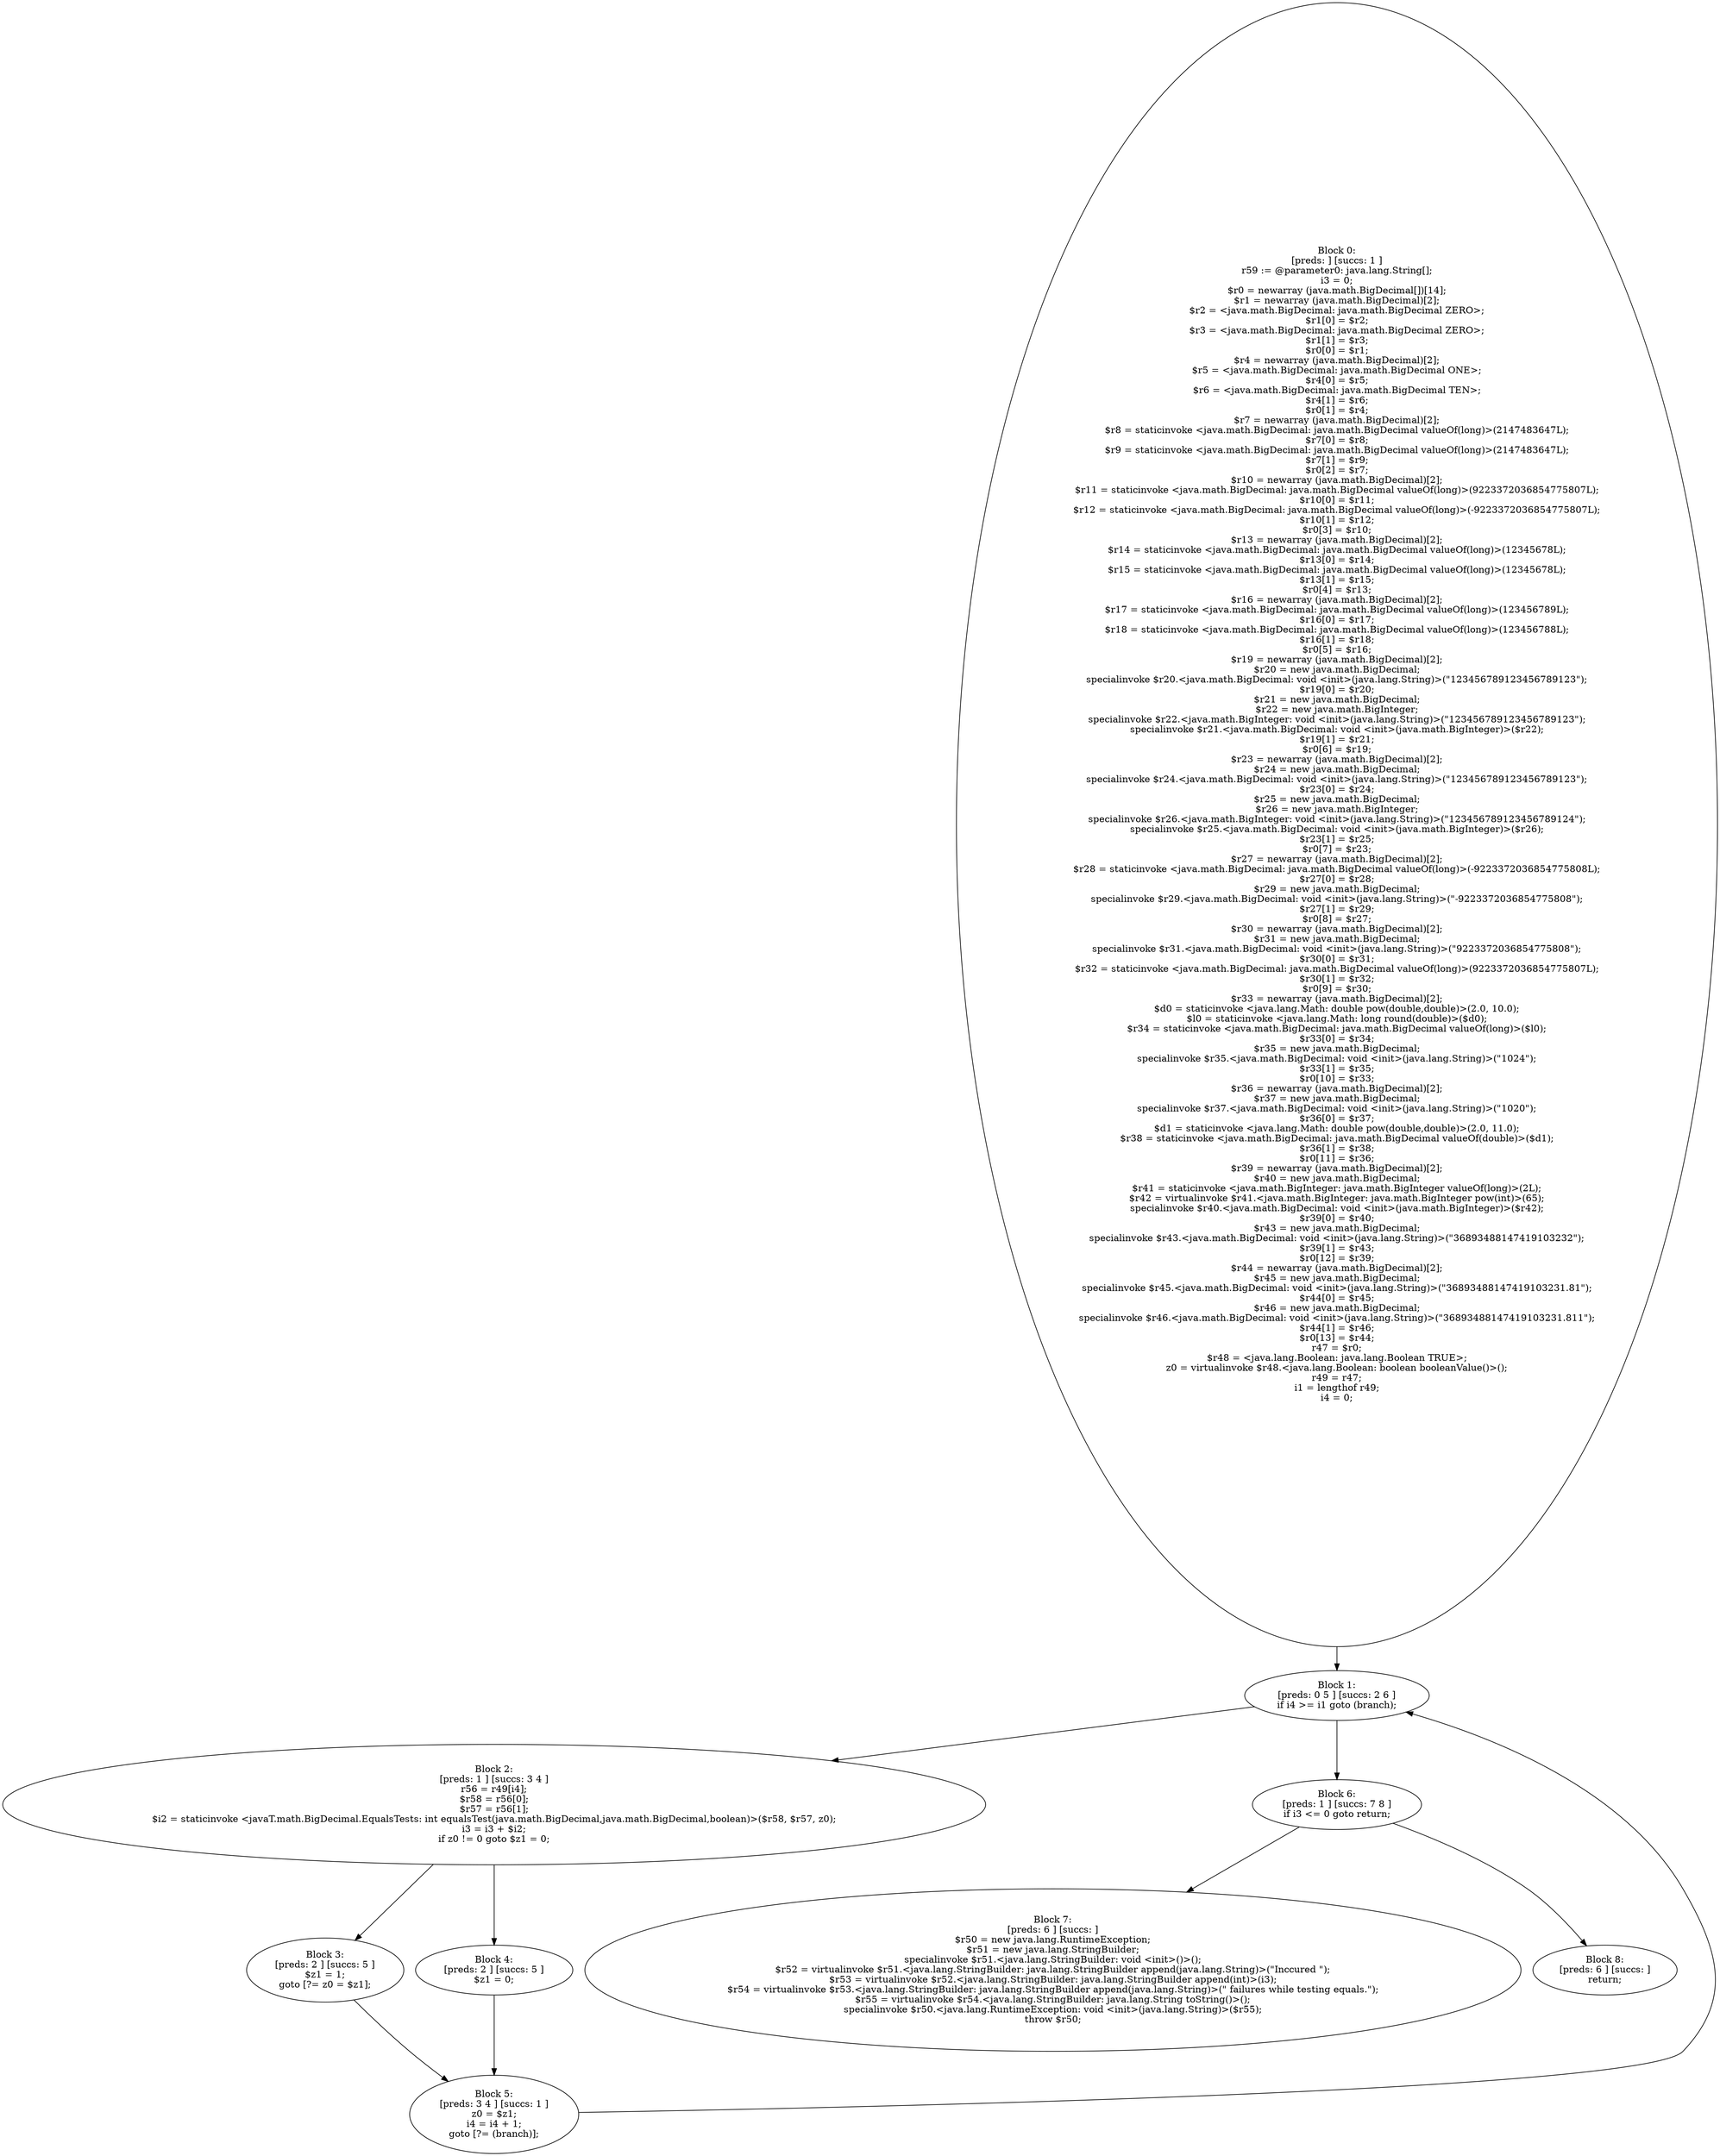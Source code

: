 digraph "unitGraph" {
    "Block 0:
[preds: ] [succs: 1 ]
r59 := @parameter0: java.lang.String[];
i3 = 0;
$r0 = newarray (java.math.BigDecimal[])[14];
$r1 = newarray (java.math.BigDecimal)[2];
$r2 = <java.math.BigDecimal: java.math.BigDecimal ZERO>;
$r1[0] = $r2;
$r3 = <java.math.BigDecimal: java.math.BigDecimal ZERO>;
$r1[1] = $r3;
$r0[0] = $r1;
$r4 = newarray (java.math.BigDecimal)[2];
$r5 = <java.math.BigDecimal: java.math.BigDecimal ONE>;
$r4[0] = $r5;
$r6 = <java.math.BigDecimal: java.math.BigDecimal TEN>;
$r4[1] = $r6;
$r0[1] = $r4;
$r7 = newarray (java.math.BigDecimal)[2];
$r8 = staticinvoke <java.math.BigDecimal: java.math.BigDecimal valueOf(long)>(2147483647L);
$r7[0] = $r8;
$r9 = staticinvoke <java.math.BigDecimal: java.math.BigDecimal valueOf(long)>(2147483647L);
$r7[1] = $r9;
$r0[2] = $r7;
$r10 = newarray (java.math.BigDecimal)[2];
$r11 = staticinvoke <java.math.BigDecimal: java.math.BigDecimal valueOf(long)>(9223372036854775807L);
$r10[0] = $r11;
$r12 = staticinvoke <java.math.BigDecimal: java.math.BigDecimal valueOf(long)>(-9223372036854775807L);
$r10[1] = $r12;
$r0[3] = $r10;
$r13 = newarray (java.math.BigDecimal)[2];
$r14 = staticinvoke <java.math.BigDecimal: java.math.BigDecimal valueOf(long)>(12345678L);
$r13[0] = $r14;
$r15 = staticinvoke <java.math.BigDecimal: java.math.BigDecimal valueOf(long)>(12345678L);
$r13[1] = $r15;
$r0[4] = $r13;
$r16 = newarray (java.math.BigDecimal)[2];
$r17 = staticinvoke <java.math.BigDecimal: java.math.BigDecimal valueOf(long)>(123456789L);
$r16[0] = $r17;
$r18 = staticinvoke <java.math.BigDecimal: java.math.BigDecimal valueOf(long)>(123456788L);
$r16[1] = $r18;
$r0[5] = $r16;
$r19 = newarray (java.math.BigDecimal)[2];
$r20 = new java.math.BigDecimal;
specialinvoke $r20.<java.math.BigDecimal: void <init>(java.lang.String)>(\"123456789123456789123\");
$r19[0] = $r20;
$r21 = new java.math.BigDecimal;
$r22 = new java.math.BigInteger;
specialinvoke $r22.<java.math.BigInteger: void <init>(java.lang.String)>(\"123456789123456789123\");
specialinvoke $r21.<java.math.BigDecimal: void <init>(java.math.BigInteger)>($r22);
$r19[1] = $r21;
$r0[6] = $r19;
$r23 = newarray (java.math.BigDecimal)[2];
$r24 = new java.math.BigDecimal;
specialinvoke $r24.<java.math.BigDecimal: void <init>(java.lang.String)>(\"123456789123456789123\");
$r23[0] = $r24;
$r25 = new java.math.BigDecimal;
$r26 = new java.math.BigInteger;
specialinvoke $r26.<java.math.BigInteger: void <init>(java.lang.String)>(\"123456789123456789124\");
specialinvoke $r25.<java.math.BigDecimal: void <init>(java.math.BigInteger)>($r26);
$r23[1] = $r25;
$r0[7] = $r23;
$r27 = newarray (java.math.BigDecimal)[2];
$r28 = staticinvoke <java.math.BigDecimal: java.math.BigDecimal valueOf(long)>(-9223372036854775808L);
$r27[0] = $r28;
$r29 = new java.math.BigDecimal;
specialinvoke $r29.<java.math.BigDecimal: void <init>(java.lang.String)>(\"-9223372036854775808\");
$r27[1] = $r29;
$r0[8] = $r27;
$r30 = newarray (java.math.BigDecimal)[2];
$r31 = new java.math.BigDecimal;
specialinvoke $r31.<java.math.BigDecimal: void <init>(java.lang.String)>(\"9223372036854775808\");
$r30[0] = $r31;
$r32 = staticinvoke <java.math.BigDecimal: java.math.BigDecimal valueOf(long)>(9223372036854775807L);
$r30[1] = $r32;
$r0[9] = $r30;
$r33 = newarray (java.math.BigDecimal)[2];
$d0 = staticinvoke <java.lang.Math: double pow(double,double)>(2.0, 10.0);
$l0 = staticinvoke <java.lang.Math: long round(double)>($d0);
$r34 = staticinvoke <java.math.BigDecimal: java.math.BigDecimal valueOf(long)>($l0);
$r33[0] = $r34;
$r35 = new java.math.BigDecimal;
specialinvoke $r35.<java.math.BigDecimal: void <init>(java.lang.String)>(\"1024\");
$r33[1] = $r35;
$r0[10] = $r33;
$r36 = newarray (java.math.BigDecimal)[2];
$r37 = new java.math.BigDecimal;
specialinvoke $r37.<java.math.BigDecimal: void <init>(java.lang.String)>(\"1020\");
$r36[0] = $r37;
$d1 = staticinvoke <java.lang.Math: double pow(double,double)>(2.0, 11.0);
$r38 = staticinvoke <java.math.BigDecimal: java.math.BigDecimal valueOf(double)>($d1);
$r36[1] = $r38;
$r0[11] = $r36;
$r39 = newarray (java.math.BigDecimal)[2];
$r40 = new java.math.BigDecimal;
$r41 = staticinvoke <java.math.BigInteger: java.math.BigInteger valueOf(long)>(2L);
$r42 = virtualinvoke $r41.<java.math.BigInteger: java.math.BigInteger pow(int)>(65);
specialinvoke $r40.<java.math.BigDecimal: void <init>(java.math.BigInteger)>($r42);
$r39[0] = $r40;
$r43 = new java.math.BigDecimal;
specialinvoke $r43.<java.math.BigDecimal: void <init>(java.lang.String)>(\"36893488147419103232\");
$r39[1] = $r43;
$r0[12] = $r39;
$r44 = newarray (java.math.BigDecimal)[2];
$r45 = new java.math.BigDecimal;
specialinvoke $r45.<java.math.BigDecimal: void <init>(java.lang.String)>(\"36893488147419103231.81\");
$r44[0] = $r45;
$r46 = new java.math.BigDecimal;
specialinvoke $r46.<java.math.BigDecimal: void <init>(java.lang.String)>(\"36893488147419103231.811\");
$r44[1] = $r46;
$r0[13] = $r44;
r47 = $r0;
$r48 = <java.lang.Boolean: java.lang.Boolean TRUE>;
z0 = virtualinvoke $r48.<java.lang.Boolean: boolean booleanValue()>();
r49 = r47;
i1 = lengthof r49;
i4 = 0;
"
    "Block 1:
[preds: 0 5 ] [succs: 2 6 ]
if i4 >= i1 goto (branch);
"
    "Block 2:
[preds: 1 ] [succs: 3 4 ]
r56 = r49[i4];
$r58 = r56[0];
$r57 = r56[1];
$i2 = staticinvoke <javaT.math.BigDecimal.EqualsTests: int equalsTest(java.math.BigDecimal,java.math.BigDecimal,boolean)>($r58, $r57, z0);
i3 = i3 + $i2;
if z0 != 0 goto $z1 = 0;
"
    "Block 3:
[preds: 2 ] [succs: 5 ]
$z1 = 1;
goto [?= z0 = $z1];
"
    "Block 4:
[preds: 2 ] [succs: 5 ]
$z1 = 0;
"
    "Block 5:
[preds: 3 4 ] [succs: 1 ]
z0 = $z1;
i4 = i4 + 1;
goto [?= (branch)];
"
    "Block 6:
[preds: 1 ] [succs: 7 8 ]
if i3 <= 0 goto return;
"
    "Block 7:
[preds: 6 ] [succs: ]
$r50 = new java.lang.RuntimeException;
$r51 = new java.lang.StringBuilder;
specialinvoke $r51.<java.lang.StringBuilder: void <init>()>();
$r52 = virtualinvoke $r51.<java.lang.StringBuilder: java.lang.StringBuilder append(java.lang.String)>(\"Inccured \");
$r53 = virtualinvoke $r52.<java.lang.StringBuilder: java.lang.StringBuilder append(int)>(i3);
$r54 = virtualinvoke $r53.<java.lang.StringBuilder: java.lang.StringBuilder append(java.lang.String)>(\" failures while testing equals.\");
$r55 = virtualinvoke $r54.<java.lang.StringBuilder: java.lang.String toString()>();
specialinvoke $r50.<java.lang.RuntimeException: void <init>(java.lang.String)>($r55);
throw $r50;
"
    "Block 8:
[preds: 6 ] [succs: ]
return;
"
    "Block 0:
[preds: ] [succs: 1 ]
r59 := @parameter0: java.lang.String[];
i3 = 0;
$r0 = newarray (java.math.BigDecimal[])[14];
$r1 = newarray (java.math.BigDecimal)[2];
$r2 = <java.math.BigDecimal: java.math.BigDecimal ZERO>;
$r1[0] = $r2;
$r3 = <java.math.BigDecimal: java.math.BigDecimal ZERO>;
$r1[1] = $r3;
$r0[0] = $r1;
$r4 = newarray (java.math.BigDecimal)[2];
$r5 = <java.math.BigDecimal: java.math.BigDecimal ONE>;
$r4[0] = $r5;
$r6 = <java.math.BigDecimal: java.math.BigDecimal TEN>;
$r4[1] = $r6;
$r0[1] = $r4;
$r7 = newarray (java.math.BigDecimal)[2];
$r8 = staticinvoke <java.math.BigDecimal: java.math.BigDecimal valueOf(long)>(2147483647L);
$r7[0] = $r8;
$r9 = staticinvoke <java.math.BigDecimal: java.math.BigDecimal valueOf(long)>(2147483647L);
$r7[1] = $r9;
$r0[2] = $r7;
$r10 = newarray (java.math.BigDecimal)[2];
$r11 = staticinvoke <java.math.BigDecimal: java.math.BigDecimal valueOf(long)>(9223372036854775807L);
$r10[0] = $r11;
$r12 = staticinvoke <java.math.BigDecimal: java.math.BigDecimal valueOf(long)>(-9223372036854775807L);
$r10[1] = $r12;
$r0[3] = $r10;
$r13 = newarray (java.math.BigDecimal)[2];
$r14 = staticinvoke <java.math.BigDecimal: java.math.BigDecimal valueOf(long)>(12345678L);
$r13[0] = $r14;
$r15 = staticinvoke <java.math.BigDecimal: java.math.BigDecimal valueOf(long)>(12345678L);
$r13[1] = $r15;
$r0[4] = $r13;
$r16 = newarray (java.math.BigDecimal)[2];
$r17 = staticinvoke <java.math.BigDecimal: java.math.BigDecimal valueOf(long)>(123456789L);
$r16[0] = $r17;
$r18 = staticinvoke <java.math.BigDecimal: java.math.BigDecimal valueOf(long)>(123456788L);
$r16[1] = $r18;
$r0[5] = $r16;
$r19 = newarray (java.math.BigDecimal)[2];
$r20 = new java.math.BigDecimal;
specialinvoke $r20.<java.math.BigDecimal: void <init>(java.lang.String)>(\"123456789123456789123\");
$r19[0] = $r20;
$r21 = new java.math.BigDecimal;
$r22 = new java.math.BigInteger;
specialinvoke $r22.<java.math.BigInteger: void <init>(java.lang.String)>(\"123456789123456789123\");
specialinvoke $r21.<java.math.BigDecimal: void <init>(java.math.BigInteger)>($r22);
$r19[1] = $r21;
$r0[6] = $r19;
$r23 = newarray (java.math.BigDecimal)[2];
$r24 = new java.math.BigDecimal;
specialinvoke $r24.<java.math.BigDecimal: void <init>(java.lang.String)>(\"123456789123456789123\");
$r23[0] = $r24;
$r25 = new java.math.BigDecimal;
$r26 = new java.math.BigInteger;
specialinvoke $r26.<java.math.BigInteger: void <init>(java.lang.String)>(\"123456789123456789124\");
specialinvoke $r25.<java.math.BigDecimal: void <init>(java.math.BigInteger)>($r26);
$r23[1] = $r25;
$r0[7] = $r23;
$r27 = newarray (java.math.BigDecimal)[2];
$r28 = staticinvoke <java.math.BigDecimal: java.math.BigDecimal valueOf(long)>(-9223372036854775808L);
$r27[0] = $r28;
$r29 = new java.math.BigDecimal;
specialinvoke $r29.<java.math.BigDecimal: void <init>(java.lang.String)>(\"-9223372036854775808\");
$r27[1] = $r29;
$r0[8] = $r27;
$r30 = newarray (java.math.BigDecimal)[2];
$r31 = new java.math.BigDecimal;
specialinvoke $r31.<java.math.BigDecimal: void <init>(java.lang.String)>(\"9223372036854775808\");
$r30[0] = $r31;
$r32 = staticinvoke <java.math.BigDecimal: java.math.BigDecimal valueOf(long)>(9223372036854775807L);
$r30[1] = $r32;
$r0[9] = $r30;
$r33 = newarray (java.math.BigDecimal)[2];
$d0 = staticinvoke <java.lang.Math: double pow(double,double)>(2.0, 10.0);
$l0 = staticinvoke <java.lang.Math: long round(double)>($d0);
$r34 = staticinvoke <java.math.BigDecimal: java.math.BigDecimal valueOf(long)>($l0);
$r33[0] = $r34;
$r35 = new java.math.BigDecimal;
specialinvoke $r35.<java.math.BigDecimal: void <init>(java.lang.String)>(\"1024\");
$r33[1] = $r35;
$r0[10] = $r33;
$r36 = newarray (java.math.BigDecimal)[2];
$r37 = new java.math.BigDecimal;
specialinvoke $r37.<java.math.BigDecimal: void <init>(java.lang.String)>(\"1020\");
$r36[0] = $r37;
$d1 = staticinvoke <java.lang.Math: double pow(double,double)>(2.0, 11.0);
$r38 = staticinvoke <java.math.BigDecimal: java.math.BigDecimal valueOf(double)>($d1);
$r36[1] = $r38;
$r0[11] = $r36;
$r39 = newarray (java.math.BigDecimal)[2];
$r40 = new java.math.BigDecimal;
$r41 = staticinvoke <java.math.BigInteger: java.math.BigInteger valueOf(long)>(2L);
$r42 = virtualinvoke $r41.<java.math.BigInteger: java.math.BigInteger pow(int)>(65);
specialinvoke $r40.<java.math.BigDecimal: void <init>(java.math.BigInteger)>($r42);
$r39[0] = $r40;
$r43 = new java.math.BigDecimal;
specialinvoke $r43.<java.math.BigDecimal: void <init>(java.lang.String)>(\"36893488147419103232\");
$r39[1] = $r43;
$r0[12] = $r39;
$r44 = newarray (java.math.BigDecimal)[2];
$r45 = new java.math.BigDecimal;
specialinvoke $r45.<java.math.BigDecimal: void <init>(java.lang.String)>(\"36893488147419103231.81\");
$r44[0] = $r45;
$r46 = new java.math.BigDecimal;
specialinvoke $r46.<java.math.BigDecimal: void <init>(java.lang.String)>(\"36893488147419103231.811\");
$r44[1] = $r46;
$r0[13] = $r44;
r47 = $r0;
$r48 = <java.lang.Boolean: java.lang.Boolean TRUE>;
z0 = virtualinvoke $r48.<java.lang.Boolean: boolean booleanValue()>();
r49 = r47;
i1 = lengthof r49;
i4 = 0;
"->"Block 1:
[preds: 0 5 ] [succs: 2 6 ]
if i4 >= i1 goto (branch);
";
    "Block 1:
[preds: 0 5 ] [succs: 2 6 ]
if i4 >= i1 goto (branch);
"->"Block 2:
[preds: 1 ] [succs: 3 4 ]
r56 = r49[i4];
$r58 = r56[0];
$r57 = r56[1];
$i2 = staticinvoke <javaT.math.BigDecimal.EqualsTests: int equalsTest(java.math.BigDecimal,java.math.BigDecimal,boolean)>($r58, $r57, z0);
i3 = i3 + $i2;
if z0 != 0 goto $z1 = 0;
";
    "Block 1:
[preds: 0 5 ] [succs: 2 6 ]
if i4 >= i1 goto (branch);
"->"Block 6:
[preds: 1 ] [succs: 7 8 ]
if i3 <= 0 goto return;
";
    "Block 2:
[preds: 1 ] [succs: 3 4 ]
r56 = r49[i4];
$r58 = r56[0];
$r57 = r56[1];
$i2 = staticinvoke <javaT.math.BigDecimal.EqualsTests: int equalsTest(java.math.BigDecimal,java.math.BigDecimal,boolean)>($r58, $r57, z0);
i3 = i3 + $i2;
if z0 != 0 goto $z1 = 0;
"->"Block 3:
[preds: 2 ] [succs: 5 ]
$z1 = 1;
goto [?= z0 = $z1];
";
    "Block 2:
[preds: 1 ] [succs: 3 4 ]
r56 = r49[i4];
$r58 = r56[0];
$r57 = r56[1];
$i2 = staticinvoke <javaT.math.BigDecimal.EqualsTests: int equalsTest(java.math.BigDecimal,java.math.BigDecimal,boolean)>($r58, $r57, z0);
i3 = i3 + $i2;
if z0 != 0 goto $z1 = 0;
"->"Block 4:
[preds: 2 ] [succs: 5 ]
$z1 = 0;
";
    "Block 3:
[preds: 2 ] [succs: 5 ]
$z1 = 1;
goto [?= z0 = $z1];
"->"Block 5:
[preds: 3 4 ] [succs: 1 ]
z0 = $z1;
i4 = i4 + 1;
goto [?= (branch)];
";
    "Block 4:
[preds: 2 ] [succs: 5 ]
$z1 = 0;
"->"Block 5:
[preds: 3 4 ] [succs: 1 ]
z0 = $z1;
i4 = i4 + 1;
goto [?= (branch)];
";
    "Block 5:
[preds: 3 4 ] [succs: 1 ]
z0 = $z1;
i4 = i4 + 1;
goto [?= (branch)];
"->"Block 1:
[preds: 0 5 ] [succs: 2 6 ]
if i4 >= i1 goto (branch);
";
    "Block 6:
[preds: 1 ] [succs: 7 8 ]
if i3 <= 0 goto return;
"->"Block 7:
[preds: 6 ] [succs: ]
$r50 = new java.lang.RuntimeException;
$r51 = new java.lang.StringBuilder;
specialinvoke $r51.<java.lang.StringBuilder: void <init>()>();
$r52 = virtualinvoke $r51.<java.lang.StringBuilder: java.lang.StringBuilder append(java.lang.String)>(\"Inccured \");
$r53 = virtualinvoke $r52.<java.lang.StringBuilder: java.lang.StringBuilder append(int)>(i3);
$r54 = virtualinvoke $r53.<java.lang.StringBuilder: java.lang.StringBuilder append(java.lang.String)>(\" failures while testing equals.\");
$r55 = virtualinvoke $r54.<java.lang.StringBuilder: java.lang.String toString()>();
specialinvoke $r50.<java.lang.RuntimeException: void <init>(java.lang.String)>($r55);
throw $r50;
";
    "Block 6:
[preds: 1 ] [succs: 7 8 ]
if i3 <= 0 goto return;
"->"Block 8:
[preds: 6 ] [succs: ]
return;
";
}
